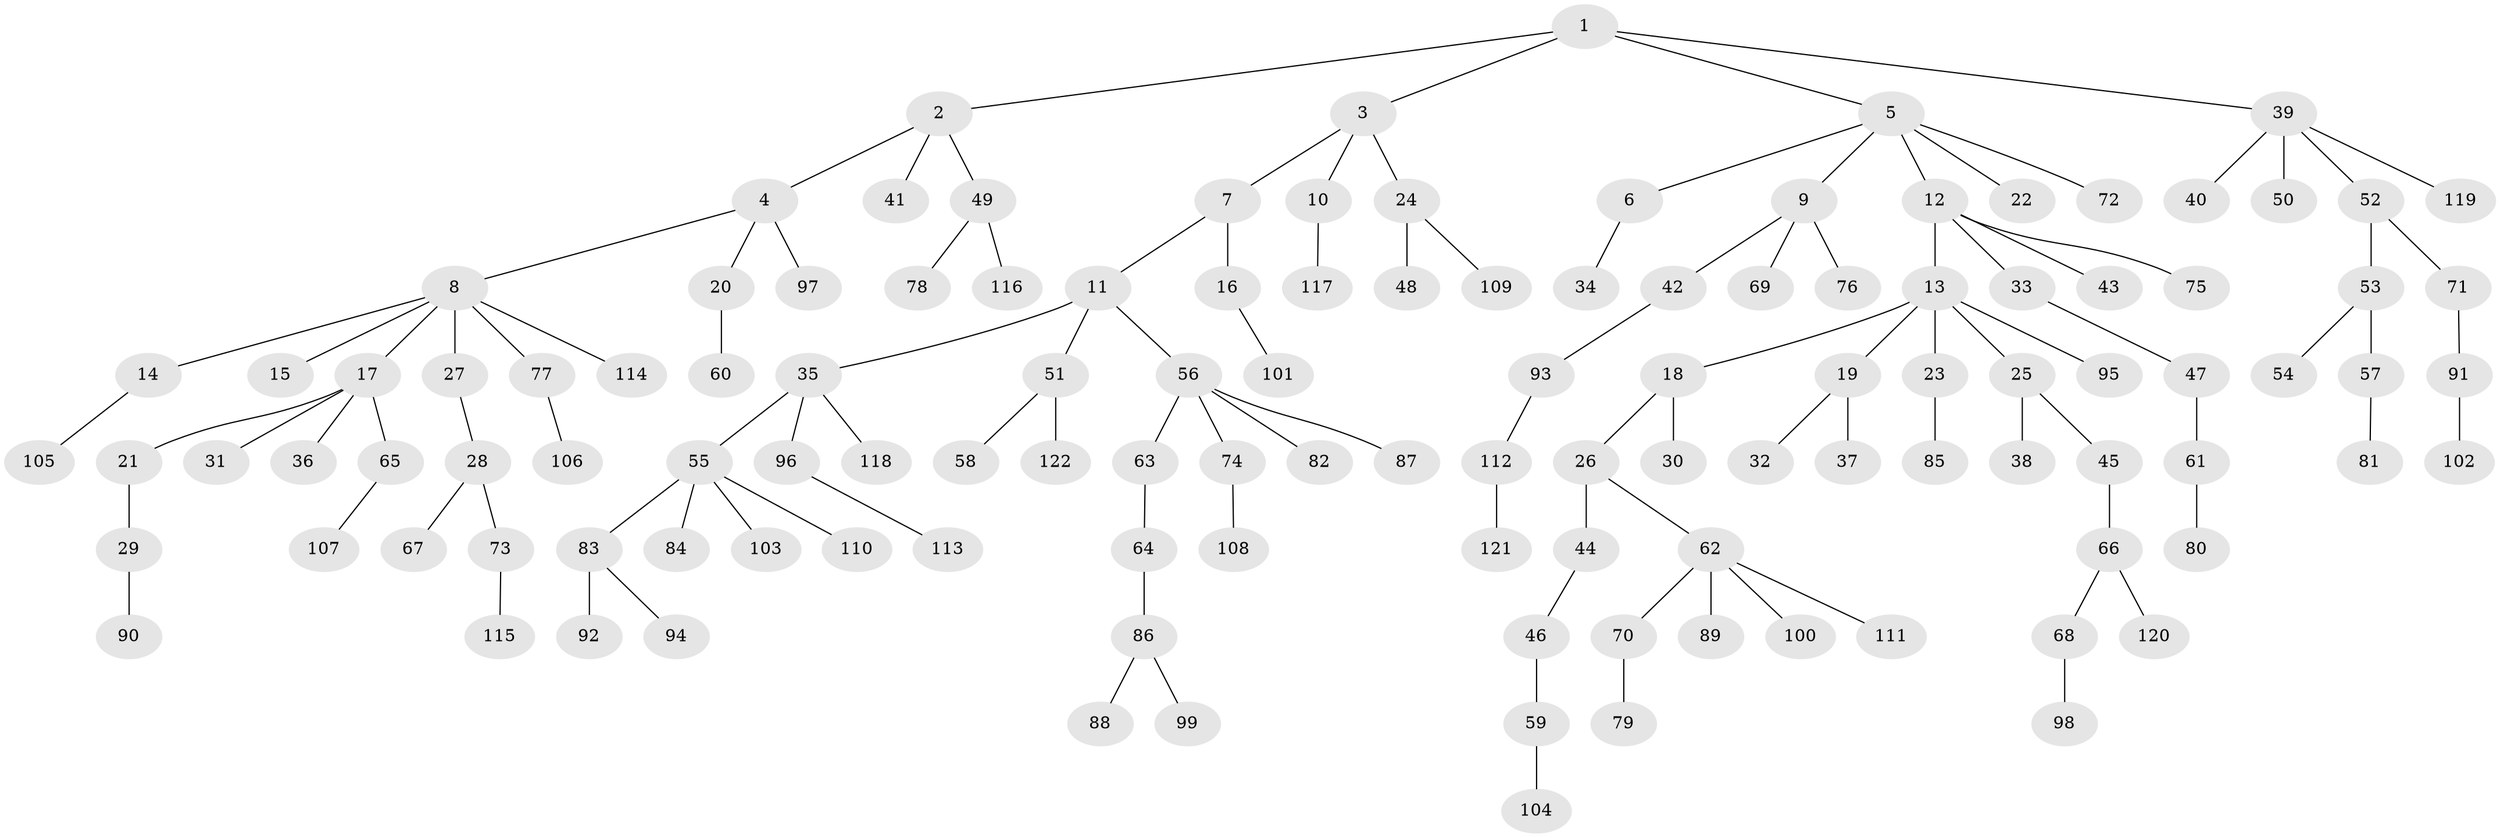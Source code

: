 // coarse degree distribution, {6: 0.011764705882352941, 5: 0.03529411764705882, 3: 0.09411764705882353, 9: 0.011764705882352941, 1: 0.5882352941176471, 7: 0.023529411764705882, 4: 0.058823529411764705, 2: 0.17647058823529413}
// Generated by graph-tools (version 1.1) at 2025/24/03/03/25 07:24:08]
// undirected, 122 vertices, 121 edges
graph export_dot {
graph [start="1"]
  node [color=gray90,style=filled];
  1;
  2;
  3;
  4;
  5;
  6;
  7;
  8;
  9;
  10;
  11;
  12;
  13;
  14;
  15;
  16;
  17;
  18;
  19;
  20;
  21;
  22;
  23;
  24;
  25;
  26;
  27;
  28;
  29;
  30;
  31;
  32;
  33;
  34;
  35;
  36;
  37;
  38;
  39;
  40;
  41;
  42;
  43;
  44;
  45;
  46;
  47;
  48;
  49;
  50;
  51;
  52;
  53;
  54;
  55;
  56;
  57;
  58;
  59;
  60;
  61;
  62;
  63;
  64;
  65;
  66;
  67;
  68;
  69;
  70;
  71;
  72;
  73;
  74;
  75;
  76;
  77;
  78;
  79;
  80;
  81;
  82;
  83;
  84;
  85;
  86;
  87;
  88;
  89;
  90;
  91;
  92;
  93;
  94;
  95;
  96;
  97;
  98;
  99;
  100;
  101;
  102;
  103;
  104;
  105;
  106;
  107;
  108;
  109;
  110;
  111;
  112;
  113;
  114;
  115;
  116;
  117;
  118;
  119;
  120;
  121;
  122;
  1 -- 2;
  1 -- 3;
  1 -- 5;
  1 -- 39;
  2 -- 4;
  2 -- 41;
  2 -- 49;
  3 -- 7;
  3 -- 10;
  3 -- 24;
  4 -- 8;
  4 -- 20;
  4 -- 97;
  5 -- 6;
  5 -- 9;
  5 -- 12;
  5 -- 22;
  5 -- 72;
  6 -- 34;
  7 -- 11;
  7 -- 16;
  8 -- 14;
  8 -- 15;
  8 -- 17;
  8 -- 27;
  8 -- 77;
  8 -- 114;
  9 -- 42;
  9 -- 69;
  9 -- 76;
  10 -- 117;
  11 -- 35;
  11 -- 51;
  11 -- 56;
  12 -- 13;
  12 -- 33;
  12 -- 43;
  12 -- 75;
  13 -- 18;
  13 -- 19;
  13 -- 23;
  13 -- 25;
  13 -- 95;
  14 -- 105;
  16 -- 101;
  17 -- 21;
  17 -- 31;
  17 -- 36;
  17 -- 65;
  18 -- 26;
  18 -- 30;
  19 -- 32;
  19 -- 37;
  20 -- 60;
  21 -- 29;
  23 -- 85;
  24 -- 48;
  24 -- 109;
  25 -- 38;
  25 -- 45;
  26 -- 44;
  26 -- 62;
  27 -- 28;
  28 -- 67;
  28 -- 73;
  29 -- 90;
  33 -- 47;
  35 -- 55;
  35 -- 96;
  35 -- 118;
  39 -- 40;
  39 -- 50;
  39 -- 52;
  39 -- 119;
  42 -- 93;
  44 -- 46;
  45 -- 66;
  46 -- 59;
  47 -- 61;
  49 -- 78;
  49 -- 116;
  51 -- 58;
  51 -- 122;
  52 -- 53;
  52 -- 71;
  53 -- 54;
  53 -- 57;
  55 -- 83;
  55 -- 84;
  55 -- 103;
  55 -- 110;
  56 -- 63;
  56 -- 74;
  56 -- 82;
  56 -- 87;
  57 -- 81;
  59 -- 104;
  61 -- 80;
  62 -- 70;
  62 -- 89;
  62 -- 100;
  62 -- 111;
  63 -- 64;
  64 -- 86;
  65 -- 107;
  66 -- 68;
  66 -- 120;
  68 -- 98;
  70 -- 79;
  71 -- 91;
  73 -- 115;
  74 -- 108;
  77 -- 106;
  83 -- 92;
  83 -- 94;
  86 -- 88;
  86 -- 99;
  91 -- 102;
  93 -- 112;
  96 -- 113;
  112 -- 121;
}
